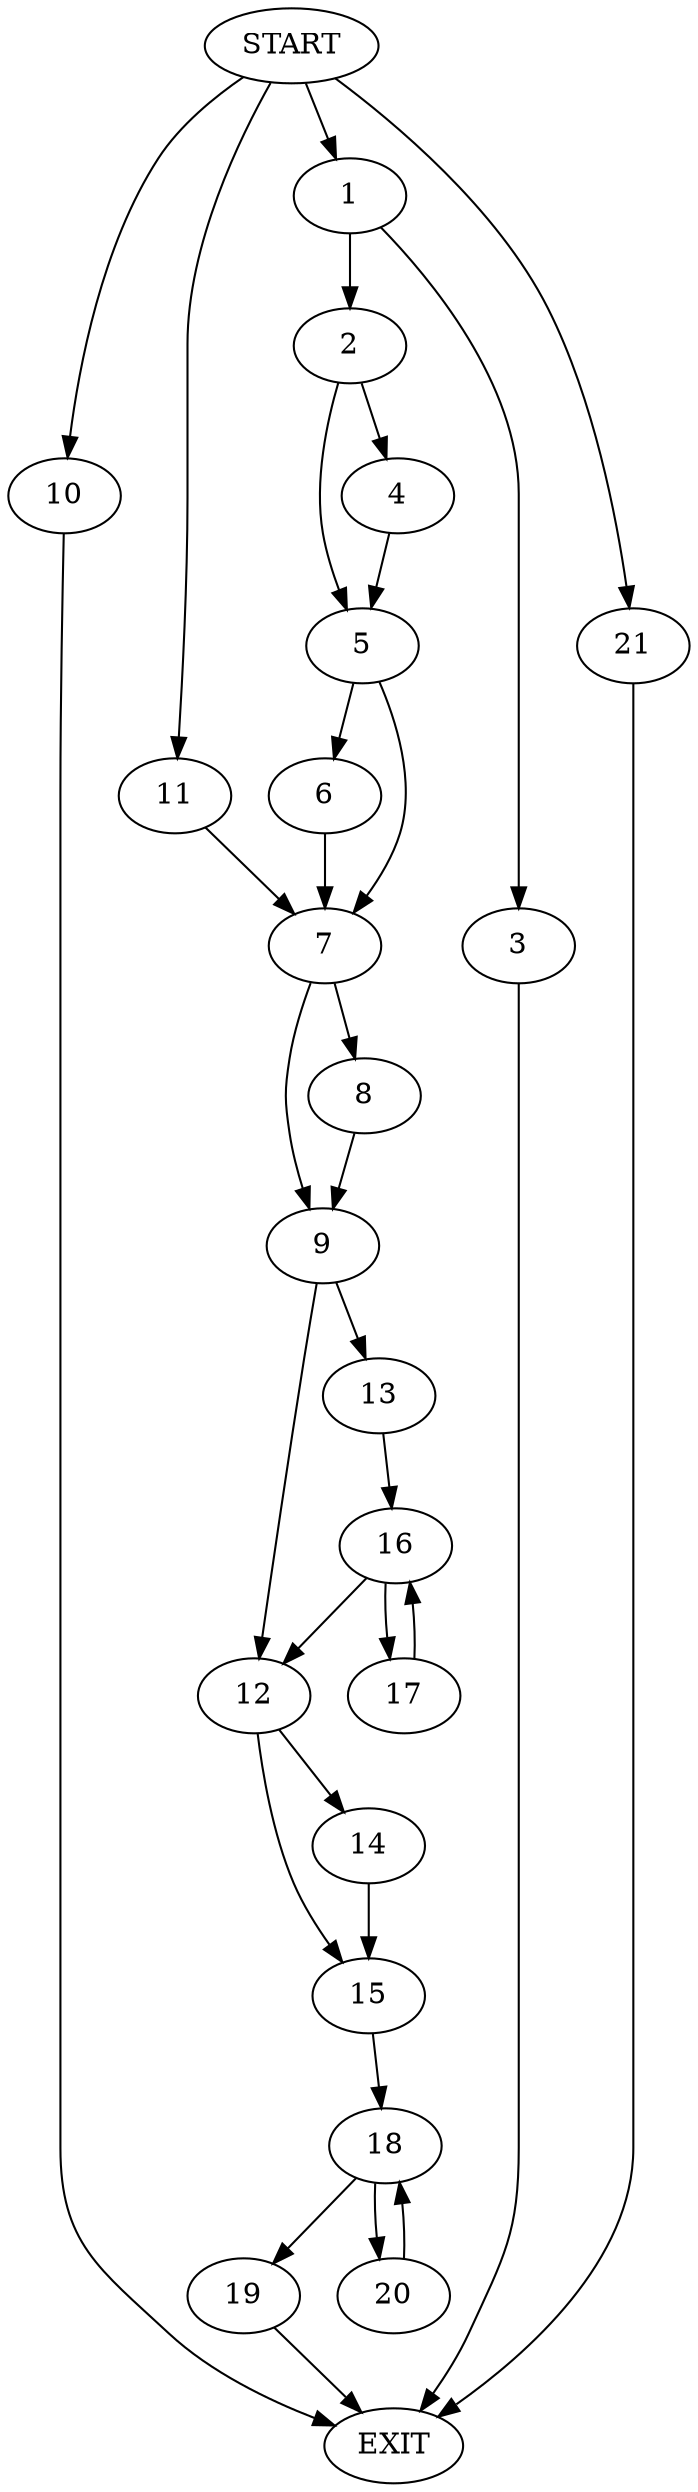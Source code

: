 digraph {
0 [label="START"]
22 [label="EXIT"]
0 -> 1
1 -> 2
1 -> 3
3 -> 22
2 -> 4
2 -> 5
4 -> 5
5 -> 6
5 -> 7
6 -> 7
7 -> 8
7 -> 9
0 -> 10
10 -> 22
0 -> 11
11 -> 7
9 -> 12
9 -> 13
8 -> 9
12 -> 14
12 -> 15
13 -> 16
16 -> 12
16 -> 17
17 -> 16
14 -> 15
15 -> 18
18 -> 19
18 -> 20
20 -> 18
19 -> 22
0 -> 21
21 -> 22
}
